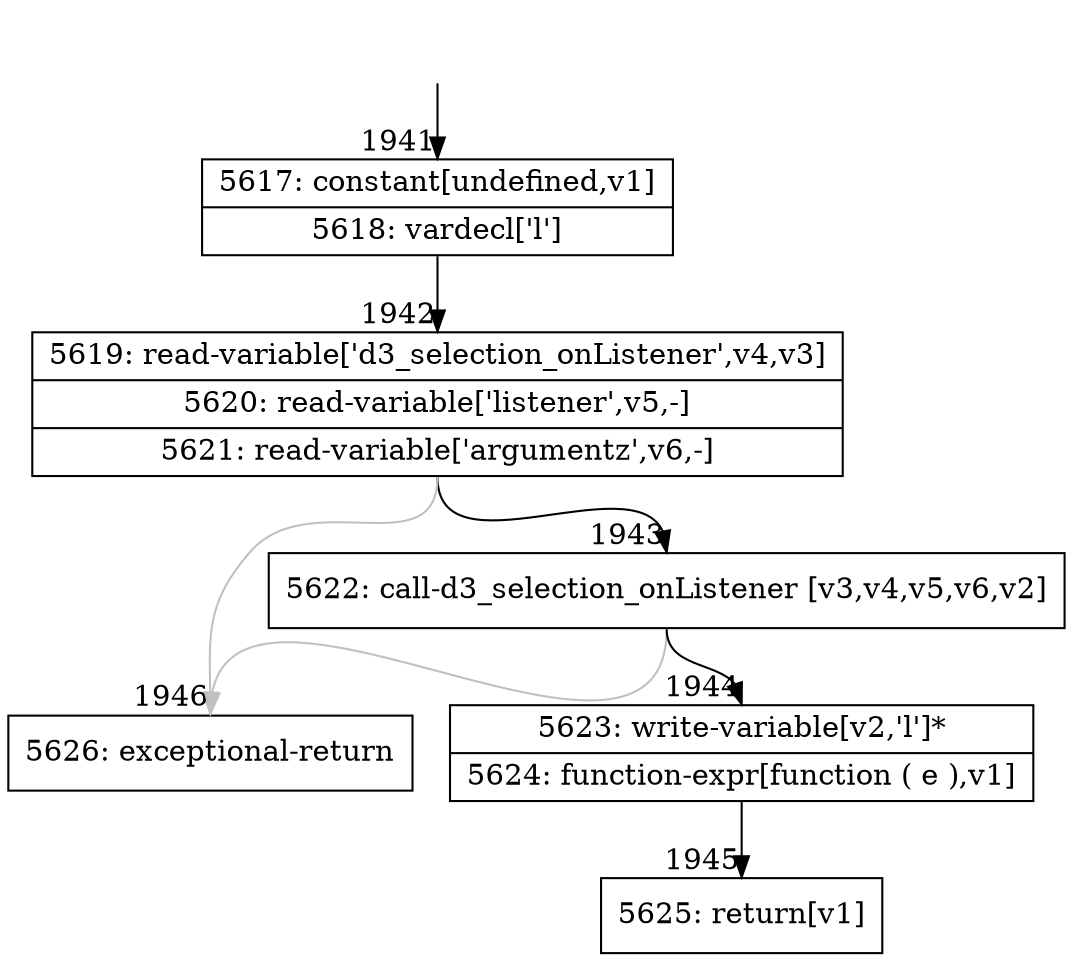 digraph {
rankdir="TD"
BB_entry187[shape=none,label=""];
BB_entry187 -> BB1941 [tailport=s, headport=n, headlabel="    1941"]
BB1941 [shape=record label="{5617: constant[undefined,v1]|5618: vardecl['l']}" ] 
BB1941 -> BB1942 [tailport=s, headport=n, headlabel="      1942"]
BB1942 [shape=record label="{5619: read-variable['d3_selection_onListener',v4,v3]|5620: read-variable['listener',v5,-]|5621: read-variable['argumentz',v6,-]}" ] 
BB1942 -> BB1943 [tailport=s, headport=n, headlabel="      1943"]
BB1942 -> BB1946 [tailport=s, headport=n, color=gray, headlabel="      1946"]
BB1943 [shape=record label="{5622: call-d3_selection_onListener [v3,v4,v5,v6,v2]}" ] 
BB1943 -> BB1944 [tailport=s, headport=n, headlabel="      1944"]
BB1943 -> BB1946 [tailport=s, headport=n, color=gray]
BB1944 [shape=record label="{5623: write-variable[v2,'l']*|5624: function-expr[function ( e ),v1]}" ] 
BB1944 -> BB1945 [tailport=s, headport=n, headlabel="      1945"]
BB1945 [shape=record label="{5625: return[v1]}" ] 
BB1946 [shape=record label="{5626: exceptional-return}" ] 
//#$~ 1131
}
